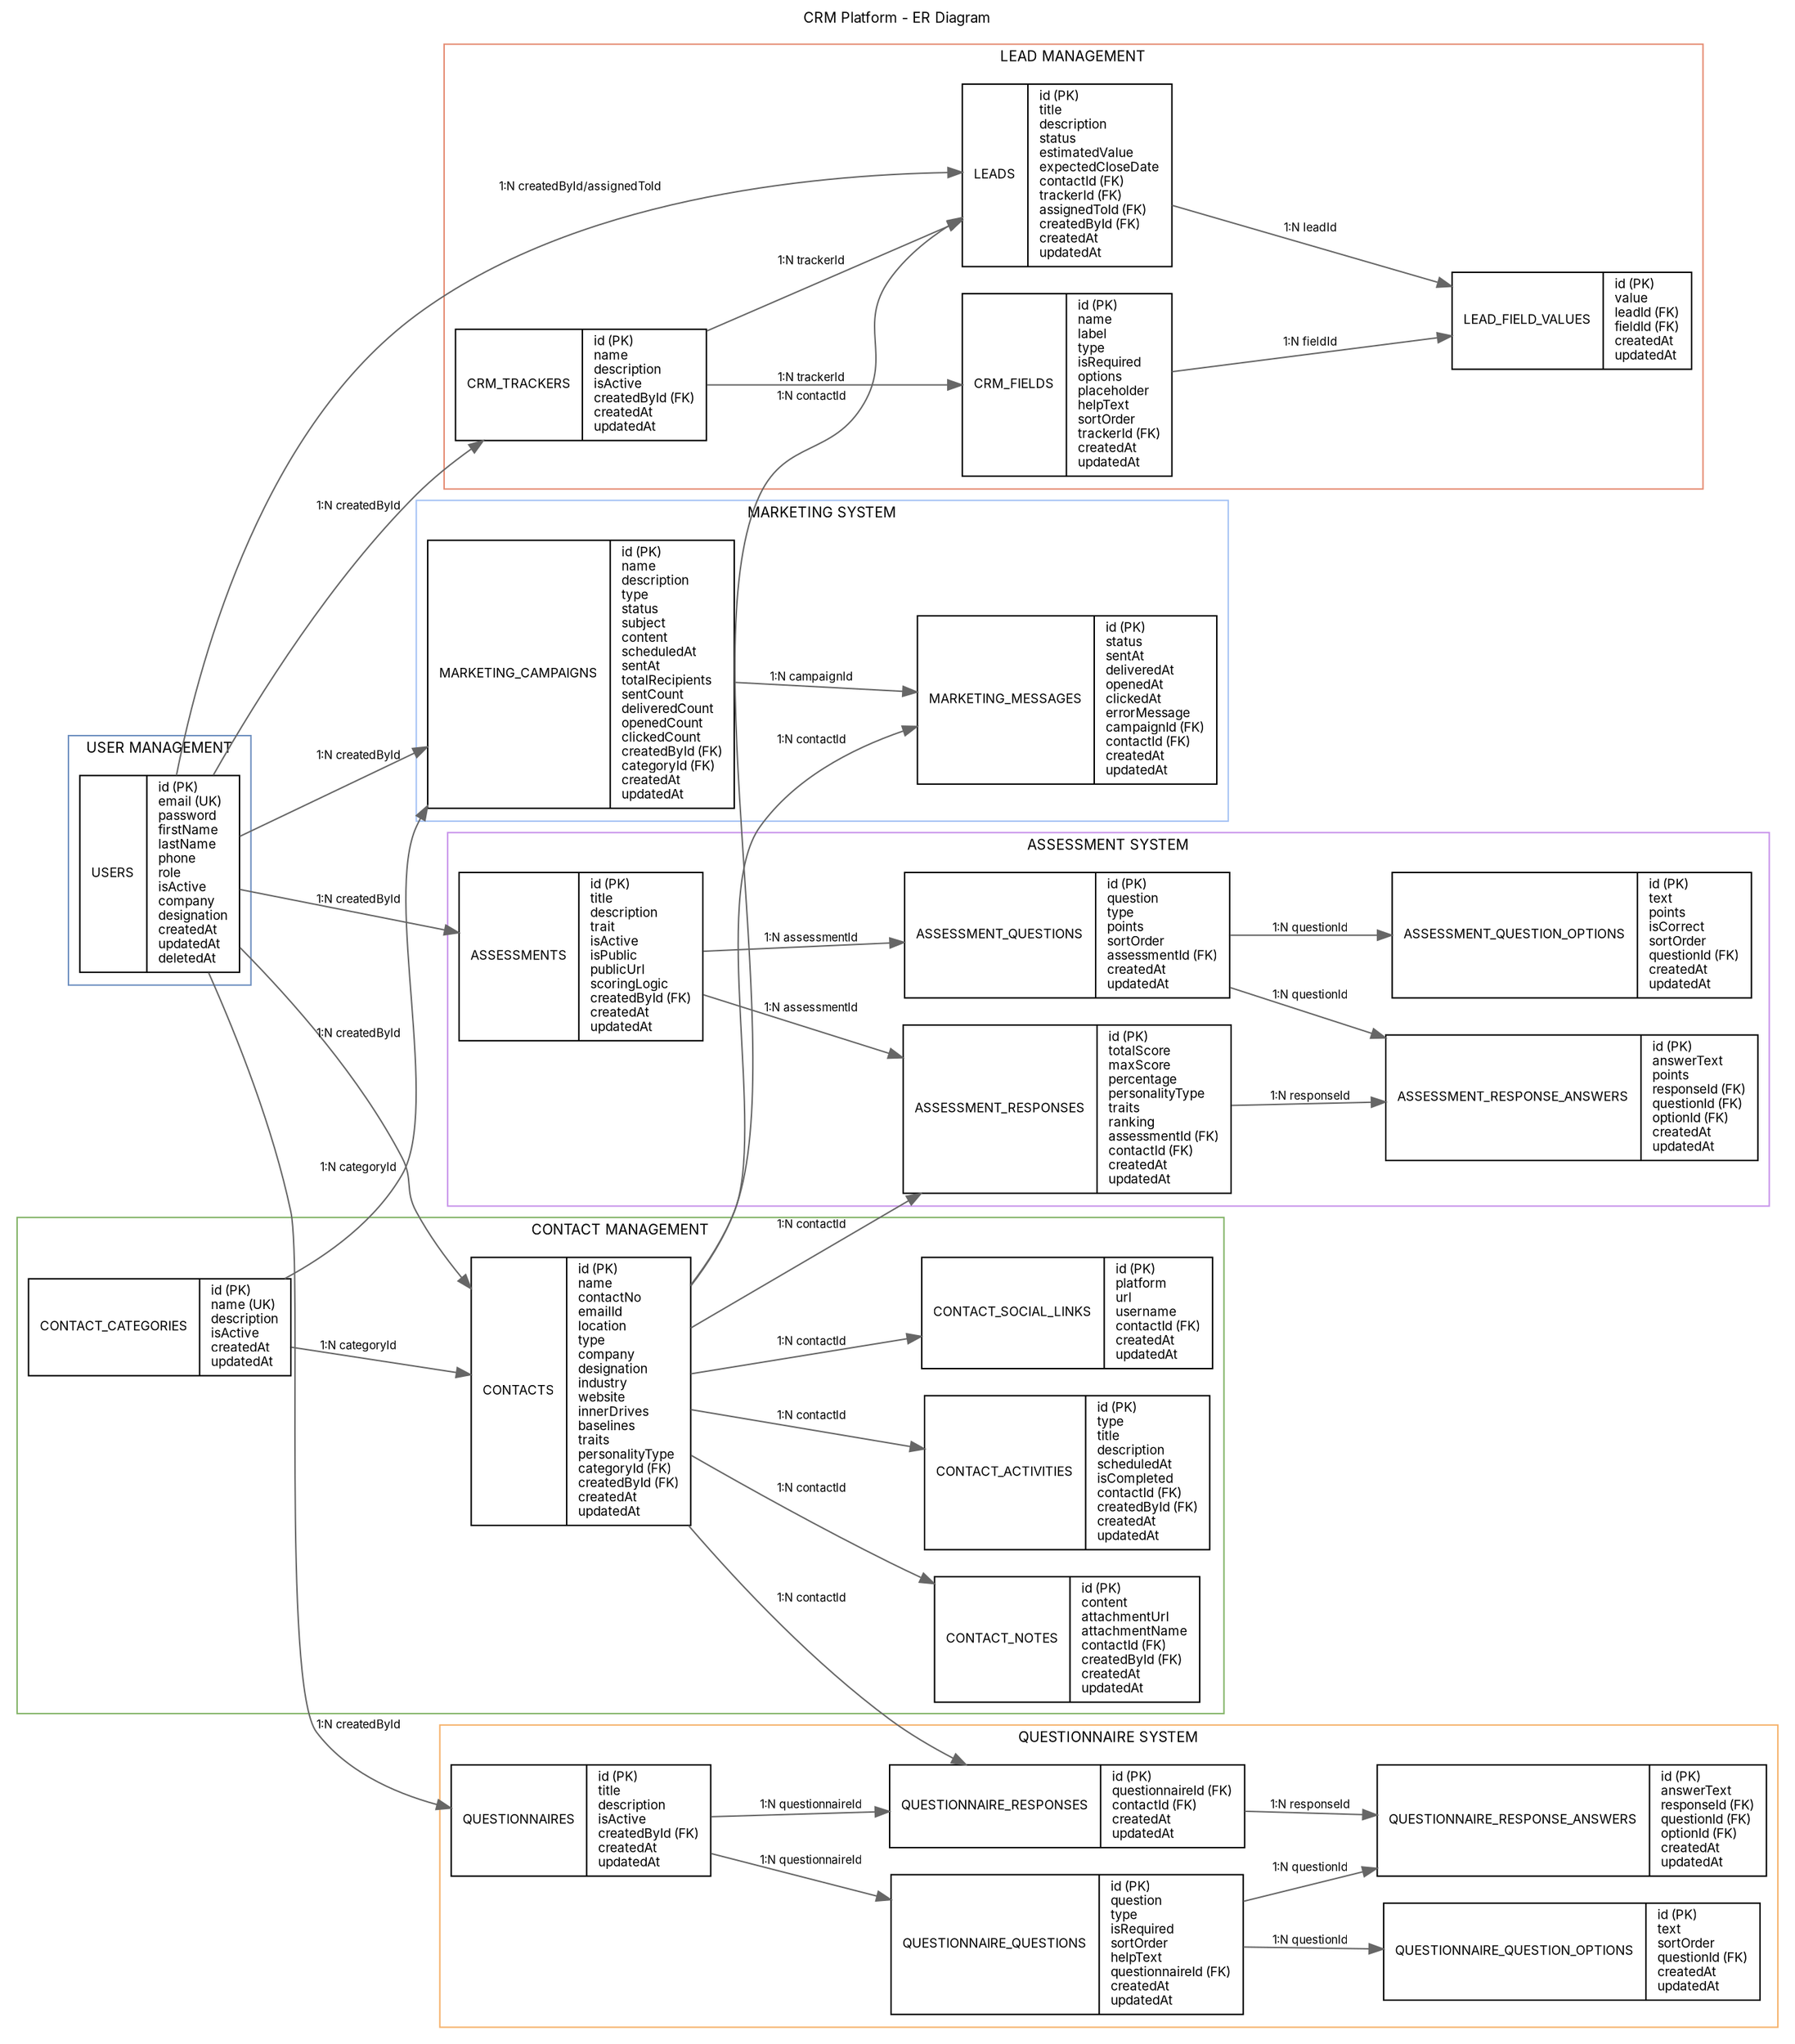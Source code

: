 digraph CRM_ERD {
  graph [rankdir=LR, fontsize=10, fontname="Inter", label="CRM Platform - ER Diagram", labelloc=t];
  node [shape=record, fontname="Inter", fontsize=9];
  edge [fontname="Inter", fontsize=8];

  subgraph cluster_user_mgmt {
    label="USER MANAGEMENT";
    color="#6c8ebf";
    USERS [label="{USERS|id (PK)\lemail (UK)\lpassword\lfirstName\llastName\lphone\lrole\lisActive\lcompany\ldesignation\lcreatedAt\lupdatedAt\ldeletedAt\l}"];
  }

  subgraph cluster_contact {
    label="CONTACT MANAGEMENT";
    color="#82b366";
    CONTACT_CATEGORIES [label="{CONTACT_CATEGORIES|id (PK)\lname (UK)\ldescription\lisActive\lcreatedAt\lupdatedAt\l}"];
    CONTACTS [label="{CONTACTS|id (PK)\lname\lcontactNo\lemailId\llocation\ltype\lcompany\ldesignation\lindustry\lwebsite\linnerDrives\lbaselines\ltraits\lpersonalityType\lcategoryId (FK)\lcreatedById (FK)\lcreatedAt\lupdatedAt\l}"];
    CONTACT_NOTES [label="{CONTACT_NOTES|id (PK)\lcontent\lattachmentUrl\lattachmentName\lcontactId (FK)\lcreatedById (FK)\lcreatedAt\lupdatedAt\l}"];
    CONTACT_ACTIVITIES [label="{CONTACT_ACTIVITIES|id (PK)\ltype\ltitle\ldescription\lscheduledAt\lisCompleted\lcontactId (FK)\lcreatedById (FK)\lcreatedAt\lupdatedAt\l}"];
    CONTACT_SOCIAL_LINKS [label="{CONTACT_SOCIAL_LINKS|id (PK)\lplatform\lurl\lusername\lcontactId (FK)\lcreatedAt\lupdatedAt\l}"];
  }

  subgraph cluster_leads {
    label="LEAD MANAGEMENT";
    color="#e58c72";
    CRM_TRACKERS [label="{CRM_TRACKERS|id (PK)\lname\ldescription\lisActive\lcreatedById (FK)\lcreatedAt\lupdatedAt\l}"];
    LEADS [label="{LEADS|id (PK)\ltitle\ldescription\lstatus\lestimatedValue\lexpectedCloseDate\lcontactId (FK)\ltrackerId (FK)\lassignedToId (FK)\lcreatedById (FK)\lcreatedAt\lupdatedAt\l}"];
    CRM_FIELDS [label="{CRM_FIELDS|id (PK)\lname\llabel\ltype\lisRequired\loptions\lplaceholder\lhelpText\lsortOrder\ltrackerId (FK)\lcreatedAt\lupdatedAt\l}"];
    LEAD_FIELD_VALUES [label="{LEAD_FIELD_VALUES|id (PK)\lvalue\lleadId (FK)\lfieldId (FK)\lcreatedAt\lupdatedAt\l}"];
  }

  subgraph cluster_assessments {
    label="ASSESSMENT SYSTEM";
    color="#c792ea";
    ASSESSMENTS [label="{ASSESSMENTS|id (PK)\ltitle\ldescription\ltrait\lisActive\lisPublic\lpublicUrl\lscoringLogic\lcreatedById (FK)\lcreatedAt\lupdatedAt\l}"];
    ASSESSMENT_QUESTIONS [label="{ASSESSMENT_QUESTIONS|id (PK)\lquestion\ltype\lpoints\lsortOrder\lassessmentId (FK)\lcreatedAt\lupdatedAt\l}"];
    ASSESSMENT_QUESTION_OPTIONS [label="{ASSESSMENT_QUESTION_OPTIONS|id (PK)\ltext\lpoints\lisCorrect\lsortOrder\lquestionId (FK)\lcreatedAt\lupdatedAt\l}"];
    ASSESSMENT_RESPONSES [label="{ASSESSMENT_RESPONSES|id (PK)\ltotalScore\lmaxScore\lpercentage\lpersonalityType\ltraits\lranking\lassessmentId (FK)\lcontactId (FK)\lcreatedAt\lupdatedAt\l}"];
    ASSESSMENT_RESPONSE_ANSWERS [label="{ASSESSMENT_RESPONSE_ANSWERS|id (PK)\lanswerText\lpoints\lresponseId (FK)\lquestionId (FK)\loptionId (FK)\lcreatedAt\lupdatedAt\l}"];
  }

  subgraph cluster_questionnaires {
    label="QUESTIONNAIRE SYSTEM";
    color="#f6b26b";
    QUESTIONNAIRES [label="{QUESTIONNAIRES|id (PK)\ltitle\ldescription\lisActive\lcreatedById (FK)\lcreatedAt\lupdatedAt\l}"];
    QUESTIONNAIRE_QUESTIONS [label="{QUESTIONNAIRE_QUESTIONS|id (PK)\lquestion\ltype\lisRequired\lsortOrder\lhelpText\lquestionnaireId (FK)\lcreatedAt\lupdatedAt\l}"];
    QUESTIONNAIRE_QUESTION_OPTIONS [label="{QUESTIONNAIRE_QUESTION_OPTIONS|id (PK)\ltext\lsortOrder\lquestionId (FK)\lcreatedAt\lupdatedAt\l}"];
    QUESTIONNAIRE_RESPONSES [label="{QUESTIONNAIRE_RESPONSES|id (PK)\lquestionnaireId (FK)\lcontactId (FK)\lcreatedAt\lupdatedAt\l}"];
    QUESTIONNAIRE_RESPONSE_ANSWERS [label="{QUESTIONNAIRE_RESPONSE_ANSWERS|id (PK)\lanswerText\lresponseId (FK)\lquestionId (FK)\loptionId (FK)\lcreatedAt\lupdatedAt\l}"];
  }

  subgraph cluster_marketing {
    label="MARKETING SYSTEM";
    color="#a4c2f4";
    MARKETING_CAMPAIGNS [label="{MARKETING_CAMPAIGNS|id (PK)\lname\ldescription\ltype\lstatus\lsubject\lcontent\lscheduledAt\lsentAt\ltotalRecipients\lsentCount\ldeliveredCount\lopenedCount\lclickedCount\lcreatedById (FK)\lcategoryId (FK)\lcreatedAt\lupdatedAt\l}"];
    MARKETING_MESSAGES [label="{MARKETING_MESSAGES|id (PK)\lstatus\lsentAt\ldeliveredAt\lopenedAt\lclickedAt\lerrorMessage\lcampaignId (FK)\lcontactId (FK)\lcreatedAt\lupdatedAt\l}"];
  }

  // Relationships
  USERS -> CONTACTS [label="1:N createdById", color="#666666"];
  USERS -> LEADS [label="1:N createdById/assignedToId", color="#666666"];
  USERS -> ASSESSMENTS [label="1:N createdById", color="#666666"];
  USERS -> QUESTIONNAIRES [label="1:N createdById", color="#666666"];
  USERS -> CRM_TRACKERS [label="1:N createdById", color="#666666"];
  USERS -> MARKETING_CAMPAIGNS [label="1:N createdById", color="#666666"];

  CONTACT_CATEGORIES -> CONTACTS [label="1:N categoryId", color="#666666"];
  CONTACT_CATEGORIES -> MARKETING_CAMPAIGNS [label="1:N categoryId", color="#666666"];

  CONTACTS -> CONTACT_NOTES [label="1:N contactId", color="#666666"];
  CONTACTS -> CONTACT_ACTIVITIES [label="1:N contactId", color="#666666"];
  CONTACTS -> CONTACT_SOCIAL_LINKS [label="1:N contactId", color="#666666"];
  CONTACTS -> LEADS [label="1:N contactId", color="#666666"];
  CONTACTS -> ASSESSMENT_RESPONSES [label="1:N contactId", color="#666666"];
  CONTACTS -> QUESTIONNAIRE_RESPONSES [label="1:N contactId", color="#666666"];
  CONTACTS -> MARKETING_MESSAGES [label="1:N contactId", color="#666666"];

  CRM_TRACKERS -> CRM_FIELDS [label="1:N trackerId", color="#666666"];
  CRM_TRACKERS -> LEADS [label="1:N trackerId", color="#666666"];

  CRM_FIELDS -> LEAD_FIELD_VALUES [label="1:N fieldId", color="#666666"];
  LEADS -> LEAD_FIELD_VALUES [label="1:N leadId", color="#666666"];

  ASSESSMENTS -> ASSESSMENT_QUESTIONS [label="1:N assessmentId", color="#666666"];
  ASSESSMENTS -> ASSESSMENT_RESPONSES [label="1:N assessmentId", color="#666666"];

  ASSESSMENT_QUESTIONS -> ASSESSMENT_QUESTION_OPTIONS [label="1:N questionId", color="#666666"];
  ASSESSMENT_QUESTIONS -> ASSESSMENT_RESPONSE_ANSWERS [label="1:N questionId", color="#666666"];

  ASSESSMENT_RESPONSES -> ASSESSMENT_RESPONSE_ANSWERS [label="1:N responseId", color="#666666"];

  QUESTIONNAIRES -> QUESTIONNAIRE_QUESTIONS [label="1:N questionnaireId", color="#666666"];
  QUESTIONNAIRES -> QUESTIONNAIRE_RESPONSES [label="1:N questionnaireId", color="#666666"];

  QUESTIONNAIRE_QUESTIONS -> QUESTIONNAIRE_QUESTION_OPTIONS [label="1:N questionId", color="#666666"];
  QUESTIONNAIRE_QUESTIONS -> QUESTIONNAIRE_RESPONSE_ANSWERS [label="1:N questionId", color="#666666"];

  QUESTIONNAIRE_RESPONSES -> QUESTIONNAIRE_RESPONSE_ANSWERS [label="1:N responseId", color="#666666"];

  MARKETING_CAMPAIGNS -> MARKETING_MESSAGES [label="1:N campaignId", color="#666666"];
}

